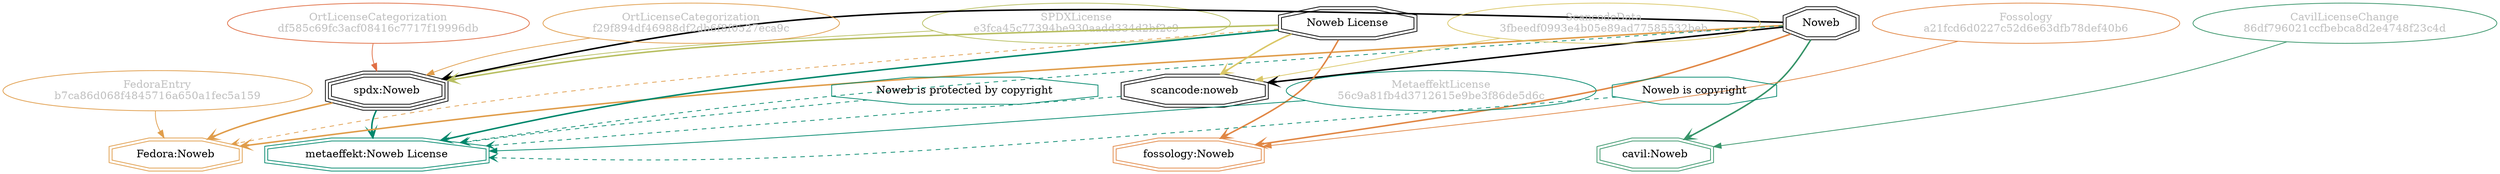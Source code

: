 strict digraph {
    node [shape=box];
    graph [splines=curved];
    3187 [label="SPDXLicense\ne3fca45c77394be930aadd334d2bf2c9"
         ,fontcolor=gray
         ,color="#b8bf62"
         ,fillcolor="beige;1"
         ,shape=ellipse];
    3188 [label="spdx:Noweb"
         ,shape=tripleoctagon];
    3189 [label=Noweb
         ,shape=doubleoctagon];
    3190 [label="Noweb License"
         ,shape=doubleoctagon];
    8217 [label="FedoraEntry\nb7ca86d068f4845716a650a1fec5a159"
         ,fontcolor=gray
         ,color="#e09d4b"
         ,fillcolor="beige;1"
         ,shape=ellipse];
    8218 [label="Fedora:Noweb"
         ,color="#e09d4b"
         ,shape=doubleoctagon];
    20744 [label="ScancodeData\n3fbeedf0993e4b05e89ad77585532beb"
          ,fontcolor=gray
          ,color="#dac767"
          ,fillcolor="beige;1"
          ,shape=ellipse];
    20745 [label="scancode:noweb"
          ,shape=doubleoctagon];
    27895 [label="Fossology\na21fcd6d0227c52d6e63dfb78def40b6"
          ,fontcolor=gray
          ,color="#e18745"
          ,fillcolor="beige;1"
          ,shape=ellipse];
    27896 [label="fossology:Noweb"
          ,color="#e18745"
          ,shape=doubleoctagon];
    35112 [label="OrtLicenseCategorization\ndf585c69fc3acf08416c7717f19996db"
          ,fontcolor=gray
          ,color="#e06f45"
          ,fillcolor="beige;1"
          ,shape=ellipse];
    36224 [label="OrtLicenseCategorization\nf29f894df46988df2db6f8f0527eca9c"
          ,fontcolor=gray
          ,color="#e09d4b"
          ,fillcolor="beige;1"
          ,shape=ellipse];
    37271 [label="CavilLicenseChange\n86df796021ccfbebca8d2e4748f23c4d"
          ,fontcolor=gray
          ,color="#379469"
          ,fillcolor="beige;1"
          ,shape=ellipse];
    37272 [label="cavil:Noweb"
          ,color="#379469"
          ,shape=doubleoctagon];
    45791 [label="MetaeffektLicense\n56c9a81fb4d3712615e9be3f86de5d6c"
          ,fontcolor=gray
          ,color="#00876c"
          ,fillcolor="beige;1"
          ,shape=ellipse];
    45792 [label="metaeffekt:Noweb License"
          ,color="#00876c"
          ,shape=doubleoctagon];
    45793 [label="Noweb is copyright"
          ,color="#00876c"
          ,shape=octagon];
    45794 [label="Noweb is protected by copyright"
          ,color="#00876c"
          ,shape=octagon];
    3187 -> 3188 [weight=0.5
                 ,color="#b8bf62"];
    3188 -> 8218 [style=bold
                 ,arrowhead=vee
                 ,weight=0.7
                 ,color="#e09d4b"];
    3188 -> 45792 [style=bold
                  ,arrowhead=vee
                  ,weight=0.7
                  ,color="#00876c"];
    3189 -> 3188 [style=bold
                 ,arrowhead=vee
                 ,weight=0.7];
    3189 -> 8218 [style=bold
                 ,arrowhead=vee
                 ,weight=0.7
                 ,color="#e09d4b"];
    3189 -> 8218 [style=bold
                 ,arrowhead=vee
                 ,weight=0.7
                 ,color="#e09d4b"];
    3189 -> 20745 [style=bold
                  ,arrowhead=vee
                  ,weight=0.7];
    3189 -> 27896 [style=bold
                  ,arrowhead=vee
                  ,weight=0.7
                  ,color="#e18745"];
    3189 -> 37272 [style=bold
                  ,arrowhead=vee
                  ,weight=0.7
                  ,color="#379469"];
    3189 -> 37272 [style=bold
                  ,arrowhead=vee
                  ,weight=0.7
                  ,color="#379469"];
    3189 -> 45792 [style=dashed
                  ,arrowhead=vee
                  ,weight=0.5
                  ,color="#00876c"];
    3190 -> 3188 [style=bold
                 ,arrowhead=vee
                 ,weight=0.7
                 ,color="#b8bf62"];
    3190 -> 8218 [style=dashed
                 ,arrowhead=vee
                 ,weight=0.5
                 ,color="#e09d4b"];
    3190 -> 20745 [style=bold
                  ,arrowhead=vee
                  ,weight=0.7
                  ,color="#dac767"];
    3190 -> 27896 [style=bold
                  ,arrowhead=vee
                  ,weight=0.7
                  ,color="#e18745"];
    3190 -> 45792 [style=bold
                  ,arrowhead=vee
                  ,weight=0.7
                  ,color="#00876c"];
    3190 -> 45792 [style=bold
                  ,arrowhead=vee
                  ,weight=0.7
                  ,color="#00876c"];
    8217 -> 8218 [weight=0.5
                 ,color="#e09d4b"];
    20744 -> 20745 [weight=0.5
                   ,color="#dac767"];
    20745 -> 45792 [style=dashed
                   ,arrowhead=vee
                   ,weight=0.5
                   ,color="#00876c"];
    27895 -> 27896 [weight=0.5
                   ,color="#e18745"];
    35112 -> 3188 [weight=0.5
                  ,color="#e06f45"];
    36224 -> 3188 [weight=0.5
                  ,color="#e09d4b"];
    37271 -> 37272 [weight=0.5
                   ,color="#379469"];
    45791 -> 45792 [weight=0.5
                   ,color="#00876c"];
    45793 -> 45792 [style=dashed
                   ,arrowhead=vee
                   ,weight=0.5
                   ,color="#00876c"];
    45794 -> 45792 [style=dashed
                   ,arrowhead=vee
                   ,weight=0.5
                   ,color="#00876c"];
}
